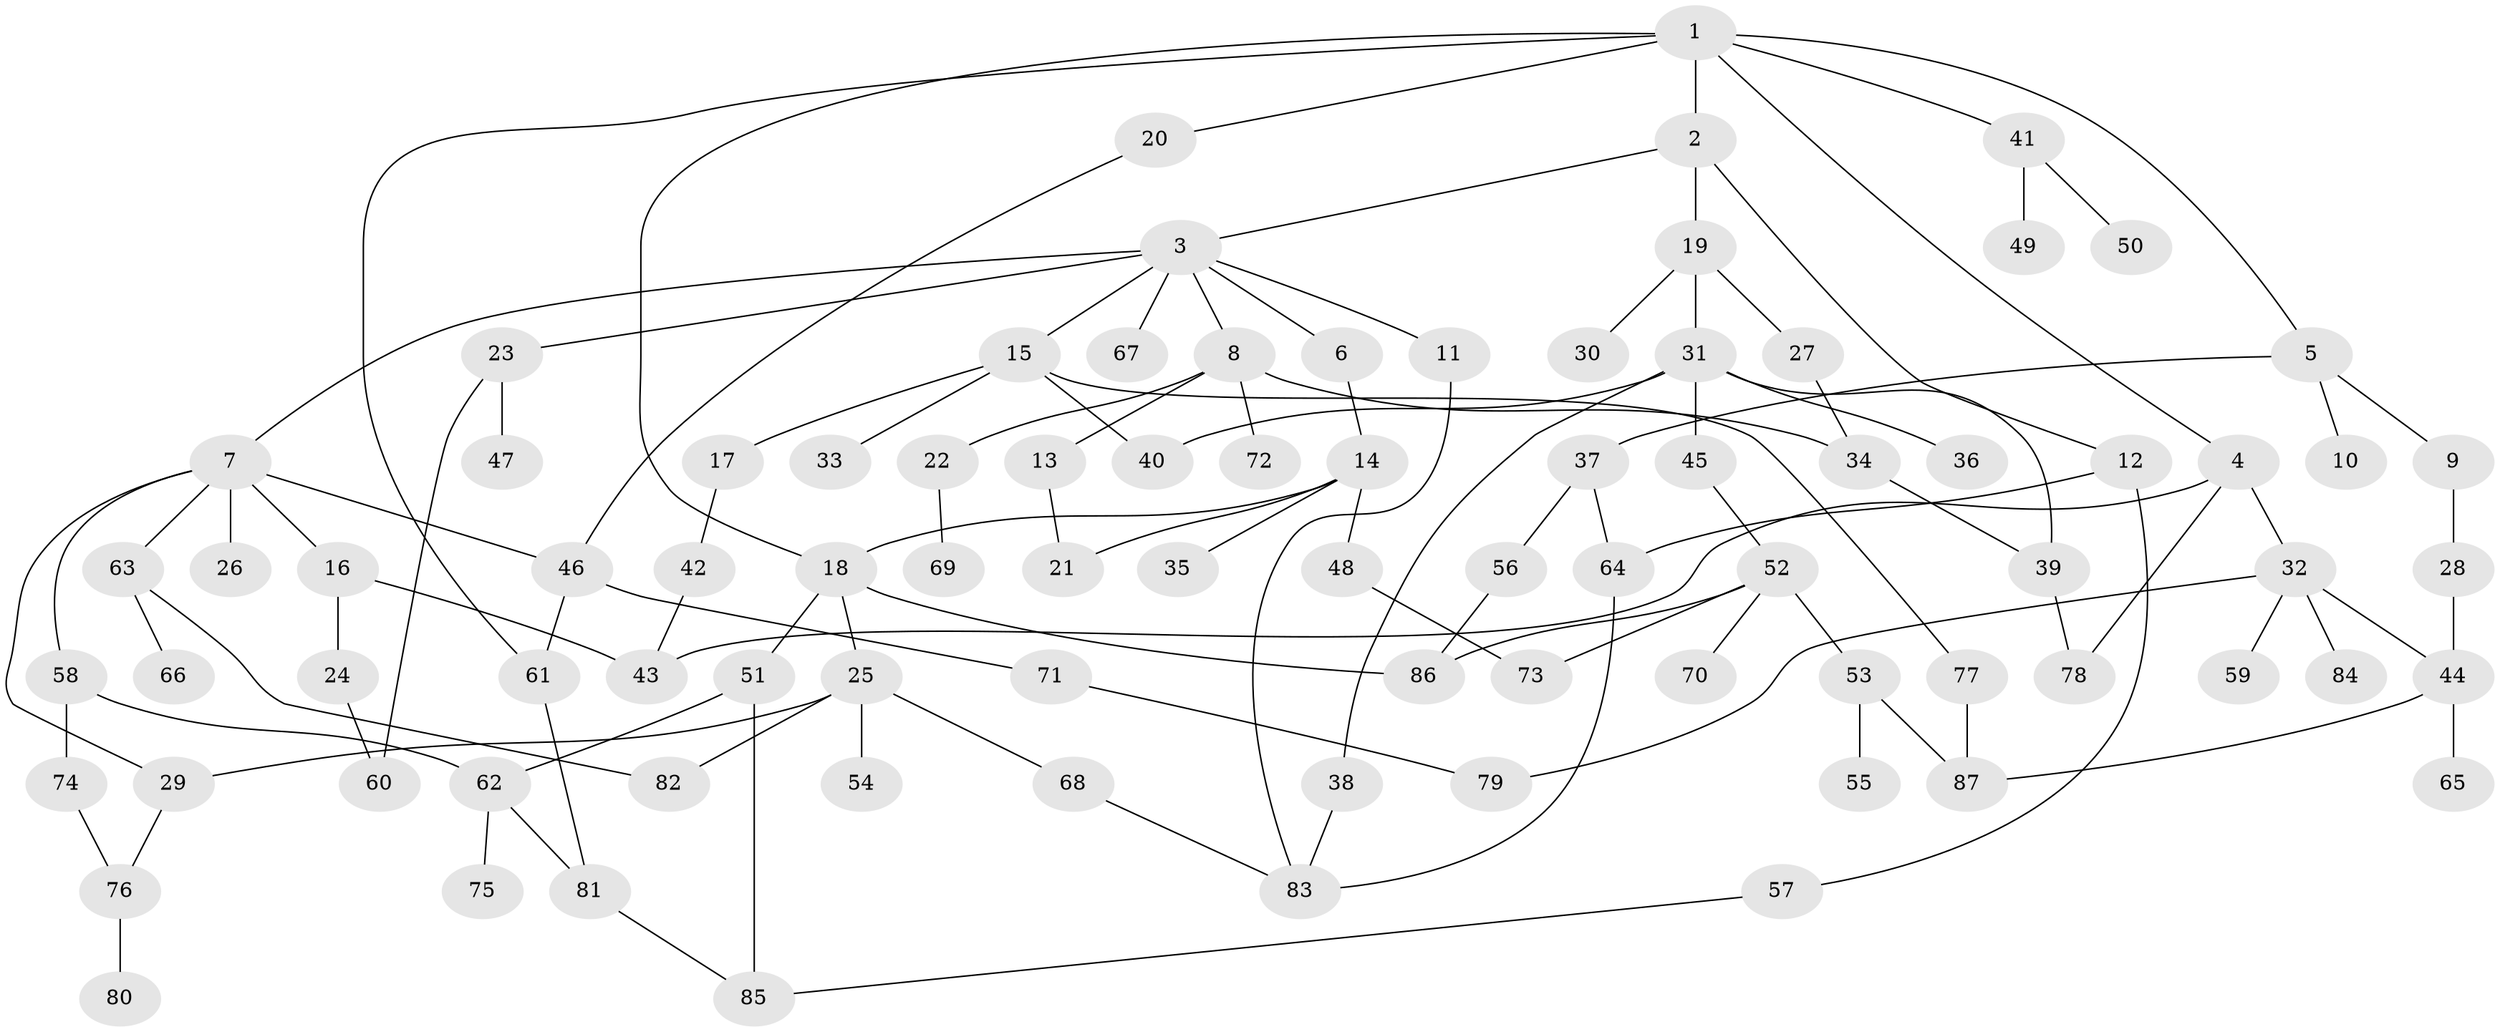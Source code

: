 // Generated by graph-tools (version 1.1) at 2025/41/03/09/25 04:41:46]
// undirected, 87 vertices, 115 edges
graph export_dot {
graph [start="1"]
  node [color=gray90,style=filled];
  1;
  2;
  3;
  4;
  5;
  6;
  7;
  8;
  9;
  10;
  11;
  12;
  13;
  14;
  15;
  16;
  17;
  18;
  19;
  20;
  21;
  22;
  23;
  24;
  25;
  26;
  27;
  28;
  29;
  30;
  31;
  32;
  33;
  34;
  35;
  36;
  37;
  38;
  39;
  40;
  41;
  42;
  43;
  44;
  45;
  46;
  47;
  48;
  49;
  50;
  51;
  52;
  53;
  54;
  55;
  56;
  57;
  58;
  59;
  60;
  61;
  62;
  63;
  64;
  65;
  66;
  67;
  68;
  69;
  70;
  71;
  72;
  73;
  74;
  75;
  76;
  77;
  78;
  79;
  80;
  81;
  82;
  83;
  84;
  85;
  86;
  87;
  1 -- 2;
  1 -- 4;
  1 -- 5;
  1 -- 18;
  1 -- 20;
  1 -- 41;
  1 -- 61;
  2 -- 3;
  2 -- 12;
  2 -- 19;
  3 -- 6;
  3 -- 7;
  3 -- 8;
  3 -- 11;
  3 -- 15;
  3 -- 23;
  3 -- 67;
  4 -- 32;
  4 -- 78;
  4 -- 43;
  5 -- 9;
  5 -- 10;
  5 -- 37;
  6 -- 14;
  7 -- 16;
  7 -- 26;
  7 -- 29;
  7 -- 46;
  7 -- 58;
  7 -- 63;
  8 -- 13;
  8 -- 22;
  8 -- 34;
  8 -- 72;
  9 -- 28;
  11 -- 83;
  12 -- 57;
  12 -- 64;
  13 -- 21;
  14 -- 35;
  14 -- 48;
  14 -- 18;
  14 -- 21;
  15 -- 17;
  15 -- 33;
  15 -- 40;
  15 -- 77;
  16 -- 24;
  16 -- 43;
  17 -- 42;
  18 -- 25;
  18 -- 51;
  18 -- 86;
  19 -- 27;
  19 -- 30;
  19 -- 31;
  20 -- 46;
  22 -- 69;
  23 -- 47;
  23 -- 60;
  24 -- 60;
  25 -- 54;
  25 -- 68;
  25 -- 82;
  25 -- 29;
  27 -- 34;
  28 -- 44;
  29 -- 76;
  31 -- 36;
  31 -- 38;
  31 -- 45;
  31 -- 39;
  31 -- 40;
  32 -- 44;
  32 -- 59;
  32 -- 79;
  32 -- 84;
  34 -- 39;
  37 -- 56;
  37 -- 64;
  38 -- 83;
  39 -- 78;
  41 -- 49;
  41 -- 50;
  42 -- 43;
  44 -- 65;
  44 -- 87;
  45 -- 52;
  46 -- 61;
  46 -- 71;
  48 -- 73;
  51 -- 62;
  51 -- 85;
  52 -- 53;
  52 -- 70;
  52 -- 86;
  52 -- 73;
  53 -- 55;
  53 -- 87;
  56 -- 86;
  57 -- 85;
  58 -- 62;
  58 -- 74;
  61 -- 81;
  62 -- 75;
  62 -- 81;
  63 -- 66;
  63 -- 82;
  64 -- 83;
  68 -- 83;
  71 -- 79;
  74 -- 76;
  76 -- 80;
  77 -- 87;
  81 -- 85;
}
